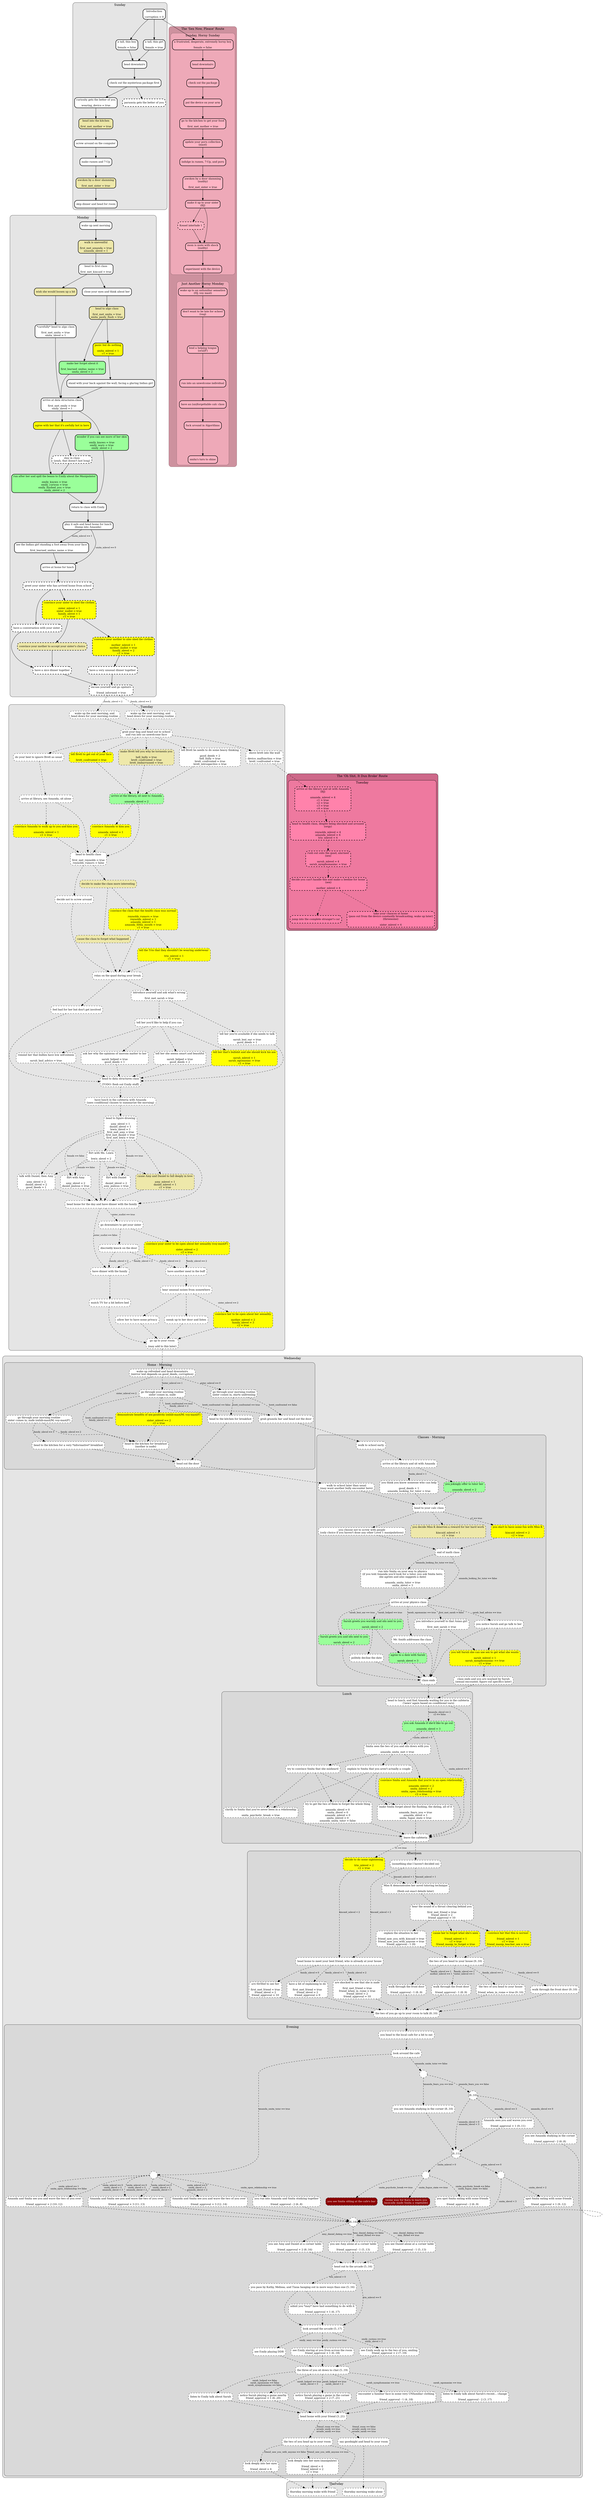 // GENERAL RULES ABOUT THE GRAPH:
//  -- Make sure there are no cycles that can increment/decrement vars forever
//  -- Make sure there are no deadends
//      -- This also means ensuring vars don't preclude advancing
//
// NODE COLORS AND STYLES:
//  If any node meets more than one color criteria, the one highest in this
//  list takes precedence.
//  -- THICK SOLID outlines have been published
//  -- THICK DASHED outlines have been drafted but not published
//  -- THIN DASHED outlines have not been drafted yet
//  -- PINK (lightpink) are the evil route
//  -- GREEN (palegreen1) are positive social nodes
//  -- RED (red) are Level 3 manipulations
//  -- ORANGE (orange) are Level 2 manipulations
//  -- YELLOW (yellow1) are Level 1 manipulations
//  -- LIGHT YELLOW (palegoldenrod) are manipulations that do not change levels
//  -- WHITE are mostly neutral nodes

// Helpful conditional phrases
// ===========================================================================
// Choose honorific based on gender:
//    {if female == true}Miss{else}Mr.{endif} {last_name}
//

digraph manipulator {
  ranksep=0.70;
  nodesep=0.35;

  node [
    shape=rectangle;
    style="filled,rounded";
    fillcolor=white;
    fontsize=12;
    margin="0.11,0.055";
    penwidth=2;
  ]

  edge [
    fontsize=10;
  ]

  subgraph "cluster_sunday" {
    label = "Sunday";
    style = "filled,rounded";
    color = gray20;
    fillcolor = gray90;

    subgraph "Written Chapters" {
      "intro" [label="Introduction\n\ncorruption = 0", URL="https://chyoa.com/chapter/Introduction.681531"];

      "boy" [label="a tall, thin boy\n\nfemale = false", URL="https://chyoa.com/chapter/You%27re-a-tall%2C-thin-boy.681552"];
      "intro" -> "boy";

      "girl" [label="a tall, thin girl\n\nfemale = true", URL="https://chyoa.com/chapter/You%E2%80%99re-a-tall%2C-thin-girl.681684"];
      "intro" -> "girl";

      "downstairs" [label="head downstairs", URL="https://chyoa.com/chapter/You-head-downstairs.681564"];
      "boy" -> "downstairs";
      "girl" -> "downstairs";

      "package" [label="check out the mysterious package first", URL="https://chyoa.com/chapter/You-check-out-the-mysterious-package-first.681600"];
      "downstairs" -> "package";

      "curiosity" [label="curiosity gets the better of you\n\nwearing_device = true", URL="https://chyoa.com/chapter/Your-curiosity-gets-the-better-of-you.681607"];
      "package" -> "curiosity";

      "kitchen" [label="head into the kitchen\n\nfirst_met_mother = true", fillcolor="palegoldenrod", URL="https://chyoa.com/chapter/You-head-into-the-kitchen.681609"];
      "curiosity" -> "kitchen";

      "computer" [label="screw around on the computer", URL="https://chyoa.com/chapter/You-screw-around-on-the-computer%2C-as-usual.681619"];
      "kitchen" -> "computer";

      "ramen" [label="make ramen and 7-Up", URL="https://chyoa.com/chapter/You-make-yourself-some-ramen-noodles-and-7-Up.681623"];
      "computer" -> "ramen";

      "sister" [label="awoken by a door slamming\n\nfirst_met_sister = true", fillcolor="palegoldenrod", URL="https://chyoa.com/chapter/You%27re-suddenly-awoken-by-a-door-slamming.681625"];
      "ramen" -> "sister";

      "upstairs" [label="skip dinner and head for room", URL="https://chyoa.com/chapter/You-skip-dinner-and-head-straight-for-your-room.681634"];
      "sister" -> "upstairs";
    }

    subgraph "Unwritten Chapters" {
      node [
        style="dashed,filled,rounded";
        fillcolor=white;
        penwidth=2.0;
      ]

      "paranoia" [label="paranoia gets the better of you"];
      "package" -> "paranoia";
    }
  }

  subgraph "cluster_monday" {
    label = "Monday";
    style = "filled,rounded";
    color = gray20;
    fillcolor = gray90;

    subgraph "Written Chapters" {
      "monday wake" [label="wake up next morning", URL="https://chyoa.com/chapter/You-wake-up-the-next-morning%2C-and-get-ready-for-school--%28Male%29.681644"];
      "upstairs" -> "monday wake";

      "monday amanda" [label="walk is uneventful\n\nfirst_met_amanda = true\namanda_slevel = 1", fillcolor="palegoldenrod", URL="https://chyoa.com/chapter/Your-walk-to-the-school-is-uneventful.681667"];
      "monday wake" -> "monday amanda";

      // Math class takes place in a small lecture hall, roughly shaped like a
      // pie wedge, with terraced seating that isn't extremely inclined.
      "monday kincaid" [label="head to first class\n\nfirst_met_kincaid = true", URL="https://chyoa.com/chapter/You-head-to-your-first-class.682100"];
      "monday amanda" -> "monday kincaid";

      "monday kincaid loosen up" [label="wish she would loosen up a bit", fillcolor="palegoldenrod", URL="https://chyoa.com/chapter/You-just-wish-she-could-loosen-up%2C-a-tiny-bit.682108"];
      "monday kincaid" -> "monday kincaid loosen up";

      "monday kincaid daydream" [label="close your eyes and think about her", URL="https://chyoa.com/chapter/You-close-your-eyes-and-think-about-her.682134"];
      "monday kincaid" -> "monday kincaid daydream";

      "monday smita vanilla" [label="*carefully* head to algo class\n\nfirst_met_smita = true\nsmita_slevel = 1", URL="https://chyoa.com/chapter/You-%2Acarefully%2A-head-to-your-algorithms-class.682140"];
      "monday kincaid loosen up" -> "monday smita vanilla";

      "monday smita flash" [label="head to algo class\n\nfirst_met_smita = true\nsmita_panty_flash = true", fillcolor="palegoldenrod", URL="https://chyoa.com/chapter/You-head-to-your-algorithms-class.682150"];
      "monday kincaid daydream" -> "monday smita flash";

      "monday smita flash forget" [label="make her forget about it\n\nfirst_learned_smitas_name = true\nsmita_slevel = 2", fillcolor="palegreen1", URL="https://chyoa.com/chapter/You-make-her-forget-about-the-whole-thing.682334"];
      "monday smita flash" -> "monday smita flash forget";

      "monday smita flash panic" [label="panic but do nothing\n\nsmita_mlevel = 1\nc1 = true", fillcolor="yellow1", URL="https://chyoa.com/chapter/You-panic%2C-knowing-this-is-going-to-have-consequences.682335"];
      "monday smita flash" -> "monday smita flash panic";

      "monday smita waylaid" [label="stand with your back against the wall, facing a glaring Indian girl", URL="https://chyoa.com/chapter/You-stand-with-your-back-against-the-wall%2C-facing-a-glaring-Indian-girl.684624"];
      "monday smita flash panic" -> "monday smita waylaid";

      "monday data structures" [label="arrive at data structures class\n\nfirst_met_emily = true\nemily_slevel = 1", URL="https://chyoa.com/chapter/You-arrive-at-your-Data-Structures-class.682154"];
      "monday smita vanilla" -> "monday data structures";
      "monday smita flash forget" -> "monday data structures";
      "monday smita waylaid" -> "monday data structures";

      "monday emily subtle manip" [label="agree with her that it's awfully hot in here", fillcolor="yellow1", URL="https://chyoa.com/chapter/You-agree-that-it-is-incredibly-hot-in-here.683284"];
      "monday data structures" -> "monday emily subtle manip";

      "monday emily blatant manip" [label="wonder if you can see more of her skin\n\nemily_knows = true\nemily_wary = true\nemily_slevel = 2", fillcolor="palegreen1", URL="https://chyoa.com/chapter/You-wonder-if-you-can-find-a-way-to-see-more-of-her-skin.686125"];
      "monday data structures" -> "monday emily blatant manip";

      "monday emily run after her" [label="run after her and spill the beans to Emily about the Manipulator\n\nemily_knows = true\nemily_curious = true\nemily_flashed_you = true\nemily_slevel = 2", fillcolor="palegreen1", URL="https://chyoa.com/chapter/If-you-go%2C-there-will-be-trouble.686091"];
      "monday emily subtle manip" -> "monday emily run after her";

      "monday emily return to class" [label="return to class with Emily", URL="https://chyoa.com/chapter/You-and-Emily-return-to-class.688916"];
      "monday emily run after her" -> "monday emily return to class";
      "monday emily blatant manip" -> "monday emily return to class";

      "monday bump into amanda" [label="play it safe and head home for lunch\n(bump into Amanda)", URL="https://chyoa.com/chapter/Overwhelmed%2C-you-decide-to-head-home.689866"];
      "monday emily return to class" -> "monday bump into amanda";

      "monday bump into smita" [label="see the Indian girl standing a foot away from your face\n\nfirst_learned_smitas_name = true", URL="https://chyoa.com/chapter/see-the-Indian-girl-standing-a-foot-away-from-your-face.689887"];
      "monday bump into amanda" -> "monday bump into smita" [label="smita_mlevel == 1"];

      "monday home for lunch" [label="arrive at home for lunch", URL="https://chyoa.com/chapter/Thankfully%2C-you-arrive-at-your-house.690910"];
      "monday bump into amanda" -> "monday home for lunch" [label="smita_mlevel == 0"];
      "monday bump into smita" -> "monday home for lunch";
    }

    subgraph "Unwritten Chapters" {
      node [
        style="dashed,filled,rounded";
        fillcolor=white;
        penwidth=2.0;
      ]

      "monday emily stay in class" [label="stay in class\n(yeah, that doesn't last long)"];
      "monday emily subtle manip" -> "monday emily stay in class";
      "monday emily stay in class" -> "monday emily run after her";

      // Oops, wrote myself into a bit of a conundrum here. Sister gets home,
      // what do you do? Looks like I might be pushing some stuff up a bit...
      "monday greet sister" [label="greet your sister who has arrived home from school"];
      "monday home for lunch" -> "monday greet sister";

      // You can decide not to manipulate your sister, and just talk with her
      // until your mother gets home...
      "monday sister talk" [label="have a conversation with your sister"];
      "monday greet sister" -> "monday sister talk";

      // ... or you have the option here of making your sister into a casual
      // home nudist. If you do, when your mother gets home, she's... a bit
      // surprised.
      "monday sister nudist" [label="convince your sister to shed the clothes\n\nsister_mlevel = 1\nsister_nudist = true\nfamily_nlevel = 1\nc1 = true", fillcolor=yellow];
      "monday greet sister" -> "monday sister nudist";

      // You have the option of pushing your mom into accepting it...
      "monday mother accept" [label="convince your mother to accept your sister's choice", fillcolor=palegoldenrod];
      "monday sister nudist" -> "monday mother accept";

      // ...or having her join in.
      "monday mother nudist" [label="convince your mother to also shed the clothes\n\nmother_mlevel = 1\nmother_nudist = true\nfamily_nlevel = 2\nc1 = true", fillcolor=yellow];
      "monday sister nudist" -> "monday mother nudist";

      // Then you either have a (relatively) normal dinner... (if your sister is
      // a nudist, your mom insists on clothing at the dinner table)
      "monday normal dinner" [label="have a nice dinner together"];
      "monday sister talk" -> "monday normal dinner";
      "monday mother accept" -> "monday normal dinner";

      // Or an... unusual one..
      "monday nude dinner" [label="have a very unusual dinner together"];
      "monday mother nudist" -> "monday nude dinner";

      "monday after dinner" [label="excuse yourself and go upstairs\n\nfriend_informed = true"];
      "monday normal dinner" -> "monday after dinner";
      "monday nude dinner" -> "monday after dinner";
    }

    subgraph "Rough Plans" {
      node [
        style="dashed,filled,rounded";
        fillcolor=white;
        penwidth=1.0;
      ]

      edge [
        style="dashed";
      ]

    }
  }
  subgraph "cluster_tuesday" {
    label = "Tuesday";
    style = "filled,rounded";
    color = gray20;
    fillcolor = gray90;

    subgraph "Rough Plans" {
      node [
        style="dashed,filled,rounded";
        fillcolor=white;
        penwidth=1.0;
      ]

      edge [
        style="dashed";
      ]

      "tuesday wakeup" [label="wake up the next morning, and\nhead down for your morning routine"];
      "monday after dinner" -> "tuesday wakeup" [label="family_nlevel < 2"];

      "tuesday wakeup nude" [label="wake up the next morning, and\nhead down for your morning routine"];
      "monday after dinner" -> "tuesday wakeup nude" [label="family_nlevel == 2"];

      // I've decided that at this point, your sister will walk into the
      // bathroom either based on your conversation, or on the fact that she has
      // no modesty due to being a nudist now. So that makes things easier.

      "tuesday walk to school" [label="grab your bag and head out to school\nand run into an unwelcome face"];
      "tuesday wakeup" -> "tuesday walk to school";
      "tuesday wakeup nude" -> "tuesday walk to school";

      "ignore brett" [label="do your best to ignore Brett as usual"];
      "tuesday walk to school" -> "ignore brett";

      "tell brett to leave" [label="tell Brett to get out of your face\n\nbrett_confronted = true", fillcolor="yellow1"];
      "tuesday walk to school" -> "tell brett to leave";

      "shove brett into the wall" [label="shove brett into the wall\n\ndevice_malfunction = true\nbrett_confronted = true"];
      "tuesday walk to school" -> "shove brett into the wall";

      "brett spills the beans" [label="make Brett tell you why he torments you\n\nhell_bully = true\nbrett_confronted = true\nbrett_embarrassed = true", fillcolor="palegoldenrod"];
      "tuesday walk to school" -> "brett spills the beans";

      "brett gets introspective" [label="tell Brett he needs to do some heavy thinking\n\ngood_deeds + 2\nhell_bully = true\nbrett_confronted = true\nbrett_introspective = true"];
      "tuesday walk to school" -> "brett gets introspective";

      "tuesday library sit alone" [label="arrive at library, see Amanda, sit alone"];
      "ignore brett" -> "tuesday library sit alone";

      "tuesday library sit with amanda" [label="arrive at the library, sit next to Amanda\n\namanda_slevel = 2", fillcolor="palegreen1"];
      "tell brett to leave" -> "tuesday library sit with amanda";
      "brett spills the beans" -> "tuesday library sit with amanda";
      "brett gets introspective" -> "tuesday library sit with amanda";

      "make amanda kiss you" [label="convince Amanda to kiss you\n\namanda_mlevel = 1\nc1 = true", fillcolor="yellow1"];
      "tuesday library sit with amanda" -> "make amanda kiss you";

      "make amanda walk over and kiss you" [label="convince Amanda to walk up to you and kiss you\n\namanda_mlevel = 1\nc1 = true", fillcolor="yellow1"]
      "tuesday library sit alone" -> "make amanda walk over and kiss you";

      "tuesday health class" [label="head to health class\n\nfirst_met_reynolds = true\nreynolds_rumors = false"];
      "tuesday library sit with amanda" -> "tuesday health class";
      "tuesday library sit alone" -> "tuesday health class";
      "make amanda kiss you" -> "tuesday health class";
      "make amanda walk over and kiss you" -> "tuesday health class";

      "tuesday normal health class" [label="decide not to screw around"];
      "tuesday health class" -> "tuesday normal health class";

      "tuesday explicit health class" [label="decide to make the class more interesting", fillcolor="palegoldenrod"];
      "tuesday health class" -> "tuesday explicit health class";

      "convince health class normal" [label="convince the class that the health class was normal\n\nreynolds_rumors = true\nreynolds_mlevel = 1\namanda_mlevel = 1\namanda_filthy_mouth = true\nc1 = true", fillcolor="yellow1"];
      "tuesday explicit health class" -> "convince health class normal";

      "cause health class forget" [label="cause the class to forget what happened", fillcolor="palegoldenrod"]
      "tuesday explicit health class" -> "cause health class forget";

      "tell the trio to ditch their underwear" [label="tell the Trio that they shouldn't be wearing underwear\n\ntrio_mlevel = 1\nc1 = true", fillcolor="yellow1"]
      "convince health class normal" -> "tell the trio to ditch their underwear";

      "tuesday free period" [label="relax on the quad during your break"];
      "tuesday normal health class" -> "tuesday free period";
      "convince health class normal" -> "tuesday free period";
      "tell the trio to ditch their underwear" -> "tuesday free period";
      "cause health class forget" -> "tuesday free period";

      "avoid sarah" [label="feel bad for her but don't get involved"];
      "tuesday free period" -> "avoid sarah";

      "introduce self to sarah" [label="introduce yourself and ask what's wrong\n\nfirst_met_sarah = true"];
      "tuesday free period" -> "introduce self to sarah";

      "sarah open ear" [label="tell her you're available if she needs to talk\n\nsarah_lent_ear = true\ngood_deeds + 1"];
      "introduce self to sarah" -> "sarah open ear";

      "sarah try to help" [label="tell her you'd like to help if you can"];
      "introduce self to sarah" -> "sarah try to help";

      "sarah dumb advice" [label="remind her that bullies have low self-esteem\n\nsarah_bad_advice = true"];
      "sarah try to help" -> "sarah dumb advice";

      "sarah cognitive therapy" [label="ask her why the opinions of morons matter to her\n\nsarah_helped = true\ngood_deeds + 1"];
      "sarah try to help" -> "sarah cognitive therapy";

      "sarah confidence boost" [label="tell her she seems smart and beautiful\n\nsarah_helped = true\ngood_deeds + 2"];
      "sarah try to help" -> "sarah confidence boost";

      "sarah ego overload" [label="tell her that's bullshit and she should kick his ass\n\nsarah_mlevel = 1\nsarah_egomaniac = true\nc1 = true", fillcolor="yellow1"];
      "sarah try to help" -> "sarah ego overload";

      "tuesday data structures" [label="head to data structures class\n\n(TODO: flesh out Emily stuff)"];
      "avoid sarah" -> "tuesday data structures";
      "sarah open ear" -> "tuesday data structures";
      "sarah dumb advice" -> "tuesday data structures";
      "sarah cognitive therapy" -> "tuesday data structures";
      "sarah confidence boost" -> "tuesday data structures";
      "sarah ego overload" -> "tuesday data structures";

      "tuesday lunch" [label="have lunch in the cafeteria with Amanda\n(uses conditional clauses to summarize the morning)"];
      "tuesday data structures" -> "tuesday lunch";

      "tuesday art" [label="head to figure drawing\n\namy_slevel = 1\ndaniel_slevel = 1\nlewis_slevel = 1\nfirst_met_amy = true\nfirst_met_daniel = true\nfirst_met_lewis = true"];
      "tuesday lunch" -> "tuesday art";

      "tuesday art lewis" [label="flirt with Ms. Lewis\n\nlewis_slevel = 2"]
      "tuesday art" -> "tuesday art lewis";

      "tuesday art discuss" [label="talk with Daniel, then Amy\n\namy_slevel = 2\ndaniel_slevel = 2\ngood_deeds + 1"];
      "tuesday art" -> "tuesday art discuss";
      "tuesday art lewis" -> "tuesday art discuss";

      "tuesday art amy" [label="flirt with Amy\n\namy_slevel = 2\ndaniel_jealous = true"];
      "tuesday art" -> "tuesday art amy" [label="female == false"];
      "tuesday art lewis" -> "tuesday art amy" [label="female == false"];

      "tuesday art daniel" [label="flirt with Daniel\n\ndaniel_slevel = 2\namy_jealous = true"];
      "tuesday art" -> "tuesday art daniel" [label="female == true"];
      "tuesday art lewis" -> "tuesday art daniel" [label="female == true"];

      "tuesday art makeout" [label="cause Amy and Daniel to fall deeply in love\n\namy_mlevel = 1\ndaniel_mlevel = 1\nc1 = true", fillcolor="palegoldenrod"];
      "tuesday art" -> "tuesday art makeout";
      "tuesday art lewis" -> "tuesday art makeout";

      "tuesday evening" [label="head home for the day and have dinner with the family"];
      "tuesday art" -> "tuesday evening";
      "tuesday art lewis" -> "tuesday evening";
      "tuesday art discuss" -> "tuesday evening";
      "tuesday art amy" -> "tuesday evening";
      "tuesday art daniel" -> "tuesday evening";
      "tuesday art makeout" -> "tuesday evening";

      // At home:
      // If sister_nudist == false, you just have dinner
      "tuesday evening dinner" [label="have dinner with the family"];
      "tuesday evening" -> "tuesday evening dinner" [label="sister_nudist == false"];

      // If sister_nudist == true:
      //   Your mother asks you to go downstairs to get her. You hear moans
      //   coming from inside her room. You can choose to either discreetly
      //   knock on the door, *or* manipulate her into being okay with sexual
      //   displays in front of people at home. The latter puts you at C2.
      "tuesday evening sister moans" [label="go downstairs to get your sister"];
      "tuesday evening" -> "tuesday evening sister moans" [label="sister_nudist == true"];

      "tuesday evening sister knock" [label="discreetly knock on the door"];
      "tuesday evening sister moans" -> "tuesday evening sister knock";

      "tuesday evening sister manip 2" [label="convince your sister to be open about her sexuality (voy-mast/F)\n\nsister_mlevel = 2\nc2 = true", fillcolor=yellow];
      "tuesday evening sister moans" -> "tuesday evening sister manip 2";

      // THEN, you have either the usual dinner, or nude dinner depending on
      // previous events.

      "tuesday evening sister knock" -> "tuesday evening dinner" [label="family_nlevel < 2"];
      "tuesday evening sister manip 2" -> "tuesday evening dinner" [label="family_nlevel < 2"];

      "tuesday evening dinner nude" [label="have another meal in the buff"];
      "tuesday evening sister knock" -> "tuesday evening dinner nude" [label="family_nlevel == 2"];
      "tuesday evening sister manip 2" -> "tuesday evening dinner nude" [label="family_nlevel == 2"];

      // After dinner, you watch TV for a bit, while your sister goes back to
      // her room. If mother_nudist == false, nothing happens, and eventually
      // you return to your room for bed.
      "tuesday evening tv" [label="watch TV for a bit before bed"];
      "tuesday evening dinner" -> "tuesday evening tv";

      // If mother_nudist == true, you watch TV for a bit; and then when you
      // turn the TV off, you hear faint moans coming from her room.
      "tuesday evening mother moans" [label="hear unusual noises from somewhere"];
      "tuesday evening dinner nude" -> "tuesday evening mother moans"

      // You can choose to ignore it...
      "tuesday evening mother ignore" [label="allow her to have some privacy"];
      "tuesday evening mother moans" -> "tuesday evening mother ignore";

      // ...choose to listen to her in secret...
      "tuesday evening mother listen" [label="sneak up to her door and listen"];
      "tuesday evening mother moans" -> "tuesday evening mother listen";

      // ...or, if sister_mlevel = 2, choose to manipulate her (since you
      // already did it with your sister, after all).
      "tuesday evening mother manip 2" [label="convince her to be open about her sexuality\n\nmother_mlevel = 2\nfamily_nlevel = 3\nc2 = true", fillcolor=yellow];
      "tuesday evening mother moans" -> "tuesday evening mother manip 2" [label="sister_mlevel == 2"];

      "tuesday head to bed" [label="go up to your room\n\n(may add to this later)"];
      "tuesday evening tv" -> "tuesday head to bed";
      "tuesday evening mother ignore" -> "tuesday head to bed";
      "tuesday evening mother listen" -> "tuesday head to bed";
      "tuesday evening mother manip 2" -> "tuesday head to bed";
    }
  }
  subgraph "cluster_wednesday" {
    label = "Wednesday";
    style = "filled,rounded";
    color = gray20;
    fillcolor = gray90;

    subgraph "Rough Plans" {
      node [
        style="dashed,filled,rounded";
        fillcolor=white;
        penwidth=1.0;
      ]

      edge [
        style="dashed";
      ]

      subgraph "cluster_home_morning" {
        label = "Home - Morning";
        fillcolor = gray85;

        "wednesday wake up" [label="wake up refreshed and head downstairs\n(mirror text depends on good_deeds, corruption)"];
        "tuesday head to bed" -> "wednesday wake up";

        // So... at this point sister could be M0, M1, or M2.
        // At M0, she comes in and starts undressing (while you turn your back)
        "wednesday morning m0" [label="go through your morning routine\nsister comes in, starts undressing"];
        "wednesday wake up" -> "wednesday morning m0" [label="sister_mlevel == 0"];

        // At M1, she comes in already nude.
        "wednesday morning m1" [label="go through your morning routine\nsister comes in, nude"];
        "wednesday wake up" -> "wednesday morning m1" [label="sister_mlevel == 1"];

        // You really, really want to jack off, so you have the option of
        // "convincing" her to become M2. Otherwise you can choose to abstain
        // for the time being.
        "wednesday morning manip to m2" [label="demonstrate benefits of sex-positivity (exhib-mast/M; voy-mast/F)\n\nsister_mlevel == 2\nc2 = true", fillcolor=yellow];
        "wednesday morning m1" -> "wednesday morning manip to m2";

        // At M2, *she* is the one who needs to get off, and she does in the
        //        shower. You can't help but do the same.
        "wednesday morning m2" [label="go through your morning routine\nsister comes in, nude (exhib-mast/M; voy-mast/F)"];
        "wednesday wake up" -> "wednesday morning m2" [label="sister_mlevel == 2"];

        // If you didn't confront Brett, you take off early as usual in an
        // attempt to avoid him. (Unless you, ahem, *dallied* in the bathroom,
        // in which case you're gonna be late anyway.)
        "wednesday head out the door quick" [label="grab granola bar and head out the door"];
        "wednesday morning m0" -> "wednesday head out the door quick" [label="brett_confronted == false"];
        "wednesday morning m1" -> "wednesday head out the door quick" [label="brett_confronted == false"];

        // Otherwise you head into the kitchen...
        // If family_nlevel is 0 or 1, it's a normal breakfast.
        "wednesday breakfast" [label="head to the kitchen for breakfast"];
        "wednesday morning m0" -> "wednesday breakfast" [label="brett_confronted == true"];
        "wednesday morning m1" -> "wednesday breakfast" [label="brett_confronted == true\nfamily_nlevel < 2"];

        // If family_nlevel is 2, it's a breakfast with a nude mother. (You two
        // are dressed, since you're heading to school...)
        "wednesday breakfast nude" [label="head to the kitchen for breakfast\n(mother is nude)"];
        "wednesday morning m1" -> "wednesday breakfast nude" [label="brett_confronted == true\nfamily_nlevel == 2"];
        "wednesday morning manip to m2" -> "wednesday breakfast nude";
        "wednesday morning m2" -> "wednesday breakfast nude" [label="family_nlevel == 2"];

        // If family_nlevel is 3, it's a nude breakfast with extremely explicit
        // sexual conversation.
        "wednesday breakfast explicit" [label="head to the kitchen for a very *informative* breakfast"];
        "wednesday morning m2" -> "wednesday breakfast explicit" [label="family_nlevel == 3"];

        "wednesday head out the door" [label="head out the door"];
        "wednesday breakfast" -> "wednesday head out the door";
        "wednesday breakfast nude" -> "wednesday head out the door";
        "wednesday breakfast explicit" -> "wednesday head out the door";
      }

      subgraph "cluster_classes_morning" {
        label = "Classes - Morning";
        fillcolor = gray85;

        "wednesday walk to school early" [label="walk to school early"];
        "wednesday head out the door quick" -> "wednesday walk to school early";

        "wednesday walk to school later" [label="walk to school later than usual\n(may want another bully encounter here)"];
        "wednesday head out the door" -> "wednesday walk to school later";

        "wednesday library" [label="arrive at the library and sit with Amanda"];
        "wednesday walk to school early" -> "wednesday library";

        "wednesday amanda other tutor" [label="you think you know someone who can help\n\ngood_deeds + 1\namanda_looking_for_tutor = true"];
        "wednesday library" -> "wednesday amanda other tutor" [label="smita_slevel > 1"];

        "wednesday amanda protag tutor" [label="you jokingly offer to tutor her\n\namanda_slevel = 2", fillcolor="palegreen1"];
        "wednesday library" -> "wednesday amanda protag tutor";

        "wednesday math" [label="head to your calc class"];
        "wednesday walk to school later" -> "wednesday math";
        "wednesday amanda other tutor" -> "wednesday math";
        "wednesday amanda protag tutor" -> "wednesday math";

        "wednesday math nothing" [label="you choose not to screw with people\n(only choice if you haven't done any other Level 1 manipulations)"];
        "wednesday math" -> "wednesday math nothing";

        "wednesday math pleasure" [label="you decide Miss K deserves a reward for her hard work\n\nkincaid_mlevel = 1\nc1 = true", fillcolor="palegoldenrod"];
        "wednesday math" -> "wednesday math pleasure";

        "wednesday math tutoring" [label="you start to have some fun with Miss K\n\nkincaid_mlevel = 2\nc2 = true", fillcolor="yellow1"];
        "wednesday math" -> "wednesday math tutoring" [label="c1 == true"];

        "wednesday math end" [label="end of math class"];
        "wednesday math nothing" -> "wednesday math end";
        "wednesday math pleasure" -> "wednesday math end";
        "wednesday math tutoring" -> "wednesday math end";

        "wednesday physics smita" [label="run into Smita on your way to physics\n(if you told Amanda you'd look for a tutor, you ask Smita here;\nshe agrees and also suggests a date)\n\namanda_smita_tutor = true\nsmita_slevel = 3"];
        "wednesday math end" -> "wednesday physics smita" [label="amanda_looking_for_tutor == true"]


        "wednesday physics" [label="arrive at your physics class"];
        "wednesday math end" -> "wednesday physics" [label="amanda_looking_for_tutor == false"];
        "wednesday physics smita" -> "wednesday physics";

        // Physics: Sarah's in it
        // If NOT introduced:
        //    Introduce yourself, but she's not particularly interested in talking to you
        "wednesday physics sarah intro" [label="you introduce yourself to that Asian girl\n\nfirst_met_sarah = true"];
        "wednesday physics" -> "wednesday physics sarah intro" [label="first_met_sarah = false"];

        // If introduced:
        //    If you gave bad advice:
        //       She's not particularly interested in talking to you (or, maybe let you repair relationship?)
        "wednesday physics sarah bad advice" [label="you notice Sarah and go talk to her"];
        "wednesday physics" -> "wednesday physics sarah bad advice" [label="sarah_bad_advice == true"];

        //    If you said you'd lend an ear:
        //       She's friendly and wants to chat
        "wednesday physics sarah lent ear" [label="Sarah greets you and sits next to you\n\nsarah_slevel = 2", fillcolor="palegreen1"];
        "wednesday physics" -> "wednesday physics sarah lent ear" [label="sarah_lent_ear == true"];

        //    If helped:
        //       She's quite friendly, and may want to date
        "wednesday physics sarah helped" [label="Sarah greets you warmly and sits next to you\n\nsarah_slevel = 2", fillcolor="palegreen1"];
        "wednesday physics" -> "wednesday physics sarah helped" [label="sarah_helped == true"];

        //    If she went batshit:
        //       She's not there, having been sent to a hospital for psychiatric observation
        "wednesday physics sarah absent" [label="Mr. Smith addresses the class"];
        "wednesday physics" -> "wednesday physics sarah absent" [label="sarah_egomaniac == true"];

        // Not interested in talking? You can manipulate her if you want...
        "wednesday physics sarah sexy" [label="you tell Sarah she can use sex to get what she wants\n\nsarah_mlevel = 1\nsarah_nymphomaniac == true\nc1 = true", fillcolor="yellow1"];
        "wednesday physics sarah intro" -> "wednesday physics sarah sexy";
        "wednesday physics sarah bad advice" -> "wednesday physics sarah sexy";

        // Date: you can accept or decline
        "wednesday physics sarah date" [label="agree to a date with Sarah\n\nsarah_slevel = 3", fillcolor="palegreen1"];
        "wednesday physics sarah helped" -> "wednesday physics sarah date";

        // For declining, may want conditional text if smita thinks you're dating
        "wednesday physics sarah decline" [label="politely decline the date"];
        "wednesday physics sarah helped" -> "wednesday physics sarah decline";

        // End of class...
        "wednesday physics end" [label="class ends"];
        "wednesday physics sarah intro" -> "wednesday physics end";
        "wednesday physics sarah bad advice" -> "wednesday physics end";
        "wednesday physics sarah lent ear" -> "wednesday physics end";
        "wednesday physics sarah absent" -> "wednesday physics end";
        "wednesday physics sarah date" -> "wednesday physics end";
        "wednesday physics sarah decline" -> "wednesday physics end";

        "wednesday physics happy ending" [label="class ends and you are waylaid by Sarah\n(sexual encounter, figure out specifics later)"];
        "wednesday physics sarah sexy" -> "wednesday physics happy ending";
      }

      subgraph "cluster_weds_lunch" {
        label = "Lunch";
        fillcolor = gray85;

        "wednesday lunch amanda" [label="head to lunch, and find Amanda waiting for you in the cafeteria\n('news' again based on conditional vars)"];
        "wednesday physics end" -> "wednesday lunch amanda";
        "wednesday physics happy ending" -> "wednesday lunch amanda";

        "wednesday lunch amanda date" [label="you ask Amanda if she'd like to go out\n\namanda_slevel = 3", fillcolor="palegreen1"];
        "wednesday lunch amanda" -> "wednesday lunch amanda date" [label="amanda_slevel == 2\nc2 == false"];

        "wednesday lunch smita jealous" [label="Smita sees the two of you and sits down with you\n\namanda_smita_met = true"];
        "wednesday lunch amanda date" -> "wednesday lunch smita jealous" [label="smita_mlevel > 0"];

        // Oops, Smita's jealous of the competition! She overheard the ending
        // of your date plan, and is NOT happy. What do you do?
        // - Try to convince her that she misheard. This isn't gonna work,
        //   because Amanda's gonna get angry too that you lied to her.
        "wednesday lunch smita play dumb" [label="try to convince Smita that she misheard"];
        "wednesday lunch smita jealous" -> "wednesday lunch smita play dumb";
        //
        // - Explain to Smita that you aren't actually a couple. She and Amanda
        //   misinterpret this to mean you're breaking up with her. Amanda is
        //   upset that you didn't do it *before* deciding to date her, and
        //   Smita is basically beside herself.
        "wednesday lunch explain to smita" [label="explain to Smita that you aren't actually a couple"];
        "wednesday lunch smita jealous" -> "wednesday lunch explain to smita";
        //
        // - Manipulate both of them into being okay with the whole deal, which
        //   convinces Smita that you're in an open relationship, and Amanda to
        //   be fine with that. At this point, Smita is already at M2 so you
        //   weren't gonna be romancing her anyway; this puts Amanda at M2 as
        //   well.
        "wednesday lunch smita harem" [label="convince Smita and Amanda that you're in an open relationship\n\namanda_mlevel = 2\nsmita_mlevel = 2\nsmita_open_relationship = true\nc2 = true", fillcolor="yellow1"];
        "wednesday lunch smita jealous" -> "wednesday lunch smita harem";

        // - If the two are mad, your options are:
        //     -  You attempt to manipulate both to forget it all, which
        //        resets both their social and manip stats to 0, literally
        //        making them forget it ALL -- as in, you, completely.
        "wednesday lunch smita forget" [label="try to get the two of them to forget the whole thing\n\namanda_slevel = 0\nsmita_slevel = 0\namanda_mlevel = 0\nsmita_mlevel = 0\namanda_smita_tutor = false"];
        "wednesday lunch smita play dumb" -> "wednesday lunch smita forget";
        "wednesday lunch explain to smita"-> "wednesday lunch smita forget";

        //     -  Clarify to Smita that what you mean is you've *never* been in
        //        a relationship, asking her to search her memory for any time
        //        you've ever been on a date together. This gets her to stop and
        //        think, and eventually leave... but this is a bad idea, and the
        //        result is she basically has a psychotic break. Amanda feels
        //        sorry for her, but doesn't suspect you of anything.
        "wednesday lunch smita challenge" [label="clarify to Smita that you've never been in a relationship\n\nsmita_psychotic_break = true"];
        "wednesday lunch smita play dumb" -> "wednesday lunch smita challenge";
        "wednesday lunch explain to smita"-> "wednesday lunch smita challenge";

        //    - Or, hey, you could manipulate her into forgetting the
        //      relationship thing AND the flashing thing, which basically makes
        //      her into a pliable blank slate. This is also a bad idea. Oh, and
        //      Amanda is really freaked out at what the fuck just happened.
        "wednesday lunch smita erase" [label="make Smita forget about the flashing, the dating, all of it\n\namanda_fears_you = true\namanda_slevel = 1\nsmita_fugue_state = true"];
        "wednesday lunch smita play dumb" -> "wednesday lunch smita erase";
        "wednesday lunch explain to smita"-> "wednesday lunch smita erase";

        "wednesday afternoon" [label="leave the cafeteria"];
        "wednesday lunch amanda" -> "wednesday afternoon";
        "wednesday lunch amanda date" -> "wednesday afternoon" [label="smita_mlevel == 0"];
        "wednesday lunch smita harem" -> "wednesday afternoon";
        "wednesday lunch smita forget" -> "wednesday afternoon";
        "wednesday lunch smita challenge"-> "wednesday afternoon";
        "wednesday lunch smita erase" -> "wednesday afternoon";
      }

      subgraph "cluster_weds_afternoon" {
        label = "Afternoon";
        fillcolor = gray85;

        // Should have something for the afternoon, because you want Kara, your
        // mom, and your sister to all be there when you get home. What to do?
        // Thinking options are either some sort of locker room hijinks, or
        // some wholesome good alternate thing.

        "wednesday locker room fun" [label="decide to do some sightseeing\n\ntrio_mlevel = 2\nc2 = true", fillcolor="yellow1"];
        "wednesday afternoon" -> "wednesday locker room fun" [label="c1 == true"];

        "wednesday some other thing" [label="(something else I haven't decided on)"];
        "wednesday afternoon" -> "wednesday some other thing";

        // TODO: If your friend meets you at home, and either mother_mlevel or
        // sister_mlevel is 1, it's gonna be... awkward. (But she's really open
        // minded; maybe if both == 1, they actually get *her* to go nude too?)
        //
        // Thoughts:
        // Mother and sister both at 0: no problems
        // Either mother or sister at 1: Kara is understandably shocked but
        //                               handles it with grace and aplomb
        // Mother and sister both at 1: "When in Rome..."
        "wednesday afternoon head home" [label="head home to meet your best friend, who is already at your house"];

        "wednesday afternoon meet friend" [label="are thrilled to see her\n\nfirst_met_friend = true\nfriend_slevel = 2\nfriend_approval = 10"];
        "wednesday afternoon meet puzzled friend" [label="have a bit of explaining to do\n\nfirst_met_friend = true\nfriend_slevel = 2\nfriend_approval = 9"];
        "wednesday afternoon meet nude friend" [label="are shocked to see that she is nude\n\nfirst_met_friend = true\nfriend_when_in_rome = true\nfriend_slevel = 2\nfriend_approval = 10"];

        "wednesday locker room fun" -> "wednesday afternoon head home" [label="kincaid_mlevel < 2"];
        "wednesday some other thing" -> "wednesday afternoon head home" [label="kincaid_mlevel < 2"];

        "wednesday afternoon head home" -> "wednesday afternoon meet friend" [label="family_nlevel = 0"];
        "wednesday afternoon head home" -> "wednesday afternoon meet puzzled friend" [label="family_nlevel = 1"];
        "wednesday afternoon head home" -> "wednesday afternoon meet nude friend" [label="family_nlevel = 2"];

        "wednesday afternoon kincaid tutoring" [label="Miss K demonstrates her novel tutoring technique\n\n(flesh out exact details later)"];
        "wednesday locker room fun" -> "wednesday afternoon kincaid tutoring" [label="kincaid_mlevel > 1"];
        "wednesday some other thing" -> "wednesday afternoon kincaid tutoring" [label="kincaid_mlevel > 1"];

        "wednesday afternoon friend interrupts you" [label="hear the sound of a throat clearing behind you\n\nfirst_met_friend = true\nfriend_slevel = 2\nfriend_approval = 10"];
        "wednesday afternoon kincaid tutoring" -> "wednesday afternoon friend interrupts you";

        // Kara caught you with Kincaid. You can:
        // -- Explain things to her. This is honestly not a bad option, as Kara
        //    is really open-minded about sex in general. She's really more
        //    annoyed about you manipulating a woman for sex than the fact that
        //    you used the thing in general.
        "wednesday afternoon friend explain" [label="explain the situation to her\n\nfriend_saw_you_with_kincaid = true\nfriend_saw_you_with_anyone = true\nfriend_approval - 1 (9)"]
        "wednesday afternoon friend interrupts you" -> "wednesday afternoon friend explain";

        // -- Manipulate her into forgetting what she saw. This seems perfect,
        //    but will backfire later when you and she are able to see the
        //    "usage log" of the device, and she finds out she was a target.
        "wednesday afternoon friend forget" [label="cause her to forget what she's seen\n\nfriend_mlevel = 1\nc1 = true\nfriend_manip_to_forget = true", fillcolor="yellow1"];
        "wednesday afternoon friend interrupts you" -> "wednesday afternoon friend forget";

        // -- Manipulate her into thinking that this sort of thing is totally
        //    normal. This will make her think teachers having sex with students
        //    is a perfectly normal occurrence.
        "wednesday afternoon friend convince" [label="convince her that this is normal\n\nfriend_mlevel = 1\nc1 = true\nfriend_manip_teacher_sex = true", fillcolor="yellow1"];
        "wednesday afternoon friend interrupts you" -> "wednesday afternoon friend convince";

        // Similar to the other path, possibilities here will depend on mom and
        // sister manipulation levels. If neither or one of them is nude, it is
        // handled by conditional vars. If both are nude, it triggers Kara's
        // "When in Rome" behavior.
        "wednesday both head home" [label="the two of you head to your house (9..10)"];

        "wednesday afternoon friend explain" -> "wednesday both head home";
        "wednesday afternoon friend forget" -> "wednesday both head home";
        "wednesday afternoon friend convince" -> "wednesday both head home";

        "wednesday both head home normal" [label="walk through the front door (9..10)"];
        "wednesday both head home" -> "wednesday both head home normal" [label="family_nlevel == 0"];

        "wednesday both head home mother nude" [label="walk through the front door\n\nfriend_approval - 1 (8..9)"];
        "wednesday both head home" -> "wednesday both head home mother nude" [label="family_nlevel == 1\nmother_mlevel == 1"];

        "wednesday both head home sister nude" [label="walk through the front door\n\nfriend_approval - 1 (8..9)"];
        "wednesday both head home" -> "wednesday both head home sister nude" [label="family_nlevel == 1\nsister_mlevel == 1"];

        "wednesday both head home both nude" [label="the two of you head to your house\n\nfriend_when_in_rome = true (9..10)"];
        "wednesday both head home" -> "wednesday both head home both nude" [label="family_nlevel == 2"];

        "wednesday afternoon room talk" [label="the two of you go up to your room to talk (8..10)"];
        "wednesday afternoon meet friend" -> "wednesday afternoon room talk";
        "wednesday afternoon meet puzzled friend" -> "wednesday afternoon room talk";
        "wednesday afternoon meet nude friend" -> "wednesday afternoon room talk";
        "wednesday both head home normal" -> "wednesday afternoon room talk";
        "wednesday both head home mother nude" -> "wednesday afternoon room talk";
        "wednesday both head home sister nude" -> "wednesday afternoon room talk";
        "wednesday both head home both nude" -> "wednesday afternoon room talk";
      }

      subgraph "cluster_weds_evening" {
        label = "Evening";
        fillcolor = gray85;
        // Some thoughts about the evening... you can run into various folks as
        // you're out, and what they say can have positive or negative impacts
        // on how Kara feels about you.
        "wednesday walk to cafe" [label="you head to the local cafe for a bit to eat"];
        "wednesday afternoon room talk" -> "wednesday walk to cafe";

        //  - At the cafe:
        "wednesday cafe" [label="look around the cafe"];
        "wednesday walk to cafe" -> "wednesday cafe";

        "wednesday cafe tutoring metanode" [label="", shape=circle];
        "wednesday cafe" -> "wednesday cafe tutoring metanode" [label="amanda_smita_tutor == true"];

        //      - Amanda/Smita: If Smita/Raz accepted tutoring her, the two of
        //        them will be working together at the cafe. (++)
        "wednesday cafe amanda smita" [label="Amanda and Smita see you and wave the two of you over\n\nfriend_approval + 2 (10..12)"];
        "wednesday cafe tutoring metanode" -> "wednesday cafe amanda smita" [label="smita_mlevel == 1\nsmita_open_relationship == false"];
        "wednesday cafe tutoring metanode" -> "wednesday cafe amanda smita" [label="smita_mlevel == 0\nsmita_slevel < 3\namanda_slevel < 3"];

        //      - If you have a date with one or the other, and Smita does *not*
        //        think she's your girlfriend, your friend will be impressed.
        "wednesday cafe amanda smita dating one" [label="Amanda and Smita see you and wave the two of you over\n\nfriend_approval + 3 (11..13)"];
        "wednesday cafe tutoring metanode" -> "wednesday cafe amanda smita dating one" [label="smita_mlevel == 0\nsmita_slevel < 3\namanda_slevel > 2"];
        "wednesday cafe tutoring metanode" -> "wednesday cafe amanda smita dating one" [label="smita_mlevel == 0\nsmita_slevel > 2\namanda_slevel < 3"];

        //      - If you have a date with both, and Smita does *not* think she's
        //        your girlfriend, your friend will be VERY impressed.
        "wednesday cafe amanda smita dating both" [label="Amanda and Smita see you and wave the two of you over\n\nfriend_approval + 3 (12..14)"];
        "wednesday cafe tutoring metanode" -> "wednesday cafe amanda smita dating both" [label="smita_mlevel == 0\nsmita_slevel > 2\namanda_slevel > 2"];

        //      - If she *is* being tutored, but believes you and Smita are in
        //        an open relationship, she'll mention that, but then Smita
        //        will chip in with how you two have been a couple for years,
        //        which Kara obviously knows isn't true. (--)
        "wednesday cafe amanda smita open" [label="you run into Amanda and Smita studying together\n\nfriend_approval - 2 (6..8)"];
        "wednesday cafe tutoring metanode" -> "wednesday cafe amanda smita open" [label="smita_open_relationship == true"];

        //      - Amanda: if they aren't tutoring each other, she's there
        //        studying
        "wednesday cafe amanda metanode" [label="", shape=circle];
        "wednesday cafe" -> "wednesday cafe amanda metanode" [label="amanda_smita_tutor == false"];

        //        - If she fears you: she gets up and runs like hell. Kara
        //          wonders what the hell that was about; you do not enlighten
        //          her.
        "wednesday cafe amanda fear" [label="you see Amanda studying in the corner (8..10)"];
        "wednesday cafe amanda metanode" -> "wednesday cafe amanda fear" [label="amanda_fears_you == true"];

        "wednesday cafe amanda nofear metanode" [label="(8..10)", shape=circle, margin=0];
        "wednesday cafe amanda metanode" -> "wednesday cafe amanda nofear metanode" [label="amanda_fears_you == false"];

        //        - At S0: she doesn't remember you, and you realize you totally
        //          wiped both of their memories. Kara is... not happy. (--)
        "wednesday cafe amanda s0" [label="you see Amanda studying in the corner\n\nfriend_approval - 2 (6..8)"];
        "wednesday cafe amanda nofear metanode" -> "wednesday cafe amanda s0"  [label="amanda_slevel == 0"];

        //        - At S1/S2: you don't really see her.
        //
        //        - At S3: she talks about her excitement for your date. (+)
        "wednesday cafe amanda s3" [label="Amanda sees you and waves you over\n\nfriend_approval + 1 (9..11)"];
        "wednesday cafe amanda nofear metanode" -> "wednesday cafe amanda s3" [label="amanda_slevel == 3"];

        //    - Smita/Raz
        "wednesday cafe smita metanode" [label="(8..11)", shape=circle, margin=0];
        "wednesday cafe amanda nofear metanode" -> "wednesday cafe smita metanode" [label="amanda_slevel > 0\namanda_slevel < 3"];
        "wednesday cafe amanda fear" -> "wednesday cafe smita metanode";
        "wednesday cafe amanda s3" -> "wednesday cafe smita metanode";

        //      - As above, will be with Amanda if tutoring her. (see Amanda)
        //      - Otherwise:
        //        - If not at M1:
        "wednesday cafe smita nonmanip metanode" [label="", shape=circle];
        "wednesday cafe smita metanode" -> "wednesday cafe smita nonmanip metanode" [label="smita_mlevel == 0"];

        //          - S0 (you erased her memory) (already got a -- from earlier)
        //          - S1/S2 (you're decent friends)

        //          - S3 (you have a date scheduled) (+)
        "wednesday smita date" [label="spot Smita eating with some friends\n\nfriend_approval + 1 (9..12)"];
        "wednesday cafe smita nonmanip metanode" -> "wednesday smita date" [label="smita_slevel > 2"];

        //        - If at M1:
        "wednesday cafe smita manip metanode" [label="", shape=circle];
        "wednesday cafe smita metanode" -> "wednesday cafe smita manip metanode" [label="smita_mlevel > 0"];

        //          - Psychotic break
        "wednesday smita psychotic" [label="you see Smita sitting at the cafe's bar", fillcolor=red4, fontcolor=white];
        "wednesday cafe smita manip metanode" -> "wednesday smita psychotic" [label="smita_psychotic_break == true"];

        //          - Fugue state
        "wednesday smita fugue" [label="(some way for Kara to learn you\nbasically made Smita a vegetable)", fillcolor=red4, fontcolor=white];
        "wednesday cafe smita manip metanode" -> "wednesday smita fugue" [label="smita_fugue_state == true"];

        //          - Otherwise, will intercept you and your friend, and talk
        //          about how you and them have been a couple for years. (--)
        "wednesday smita couple" [label="you spot Smita eating with some friends\n\nfriend_approval - 2 (6..9)"];
        "wednesday cafe smita manip metanode" -> "wednesday smita couple" [label="smita_psychotic_break == false\nsmita_fugue_state == false"];

        //    - Amy/Daniel
        "wednesday amy daniel metanode" [label="(6..14)", shape=circle, margin=0];
        "wednesday cafe amanda smita" -> "wednesday amy daniel metanode";
        "wednesday cafe amanda smita open" -> "wednesday amy daniel metanode";
        "wednesday cafe amanda smita dating one" -> "wednesday amy daniel metanode";
        "wednesday cafe amanda smita dating both" -> "wednesday amy daniel metanode";
        "wednesday cafe smita nonmanip metanode" -> "wednesday amy daniel metanode" [label="smita_slevel < 3"];
        "wednesday cafe amanda s0" -> "wednesday amy daniel metanode";
        "wednesday smita couple" -> "wednesday amy daniel metanode";
        "wednesday smita date" -> "wednesday amy daniel metanode";

        //      - If you got them together, they'll be on a date at the cafe.
        //        (++)
        "wednesday amy daniel date" [label="you see Amy and Daniel at a corner table\n\nfriend_approval + 2 (8..16)"];
        "wednesday amy daniel metanode" -> "wednesday amy daniel date" [label="amy_daniel_dating == true"];

        //      - If you manipulated/flirted with either, the other will
        //        confront you. (-)
        //      - Otherwise, you talk with Kara about the two of them.

        "wednesday amy" [label="you see Amy alone at a corner table\n\nfriend_approval - 1 (5..13)"];
        "wednesday amy daniel metanode" -> "wednesday amy" [label="amy_daniel_dating == false\ndaniel_flirted == true"];

        "wednesday daniel" [label="you see Daniel alone at a corner table\n\nfriend_approval - 1 (5..13)"];
        "wednesday amy daniel metanode" -> "wednesday daniel" [label="amy_daniel_dating == false\namy_flirted == true"];

        //    - On the street
        "wednesday walk to arcade" [label="head out to the arcade (5..16)"];
        "wednesday amy daniel date" -> "wednesday walk to arcade";
        "wednesday amy" -> "wednesday walk to arcade";
        "wednesday daniel" -> "wednesday walk to arcade";

        //    - Trio
        //      - You might run into them when out. If they aren't wearing any
        //        underwear, Kara will definitely notice...
        //          - But won't chalk it up to you...
        "wednesday trio pantyless" [label="you pass by Kathy, Melissa, and Tiana hanging out in more ways than one (5..16)"];
        "wednesday walk to arcade" -> "wednesday trio pantyless" [label="trio_mlevel > 0"];

        //          - ...Unless you admit to it, in which case she'll actually
        //            find it hilarious, since she always thought they were
        //            stuck-up bitches. (+)
        "wednesday trio admit" [label="admit you *may* have had something to do with it\n\nfriend_approval + 1 (6..17)"];
        "wednesday trio pantyless" -> "wednesday trio admit";

        //  - At the arcade
        "wednesday arcade" [label="look around the arcade (5..17)"];
        "wednesday walk to arcade" -> "wednesday arcade" [label="trio_mlevel == 0"];
        "wednesday trio pantyless" -> "wednesday arcade";
        "wednesday trio admit" -> "wednesday arcade";

        //    - Emily
        //      - If she's wary of the device, she'll make small talk, but won't
        //        really do anything else.
        "wednesday emily wary" [label="see Emily playing DDR"];
        "wednesday arcade" -> "wednesday emily wary" [label="emily_wary == true"];

        //      - If she's fascinated by it, she'll talk about how interesting
        //        you are, which impresses Kara. (+)
        "wednesday emily fascinated" [label="see Emily staring at you from across the room\nfriend_approval + 1 (6..18)"];
        "wednesday arcade" -> "wednesday emily fascinated" [label="emily_curious == true"];

        //      - If she's fascinated by it *and* you have a date planned,
        //        she won't be able to shut up about you, which impresses Kara
        //        even more. (++)
        "wednesday emily dating" [label="see Emily walk up to the two of you, smiling\nfriend_approval + 2 (7..19)"];
        "wednesday arcade" -> "wednesday emily dating" [label="emily_curious == true\nemily_slevel > 2"];

        "wednesday emily chat" [label="the three of you sit down to chat (5..19)"];
        "wednesday emily wary" -> "wednesday emily chat";
        "wednesday emily fascinated" -> "wednesday emily chat";
        "wednesday emily dating" -> "wednesday emily chat";

        //    - Sarah
        //      - If you didn't help her, she won't be out, she'll be inside
        //        studying.
        "wednesday sarah study" [label="listen to Emily talk about Sarah"];
        "wednesday emily chat" -> "wednesday sarah study" [label="sarah_helped == false\nsarah_egomaniac == false\nsarah_nymphomaniac == false"];

        //      - If you DID help her, she'll be in the arcade having fun. (+)
        "wednesday sarah playing" [label="notice Sarah playing a game nearby\nfriend_approval + 1 (6..20)"];
        "wednesday emily chat" -> "wednesday sarah playing" [label="sarah_helped == true\nsarah_slevel < 3"];

        //      - If the two of you have a date planned, she'll be excited about
        //        it. (++) (Note that Emily will have to leave beforehand, as I
        //        really don't want to have to deal with writing the possible
        //        fallout here.)
        "wednesday sarah date" [label="notice Sarah playing a game in the corner\nfriend_approval + 2 (7..21)"];
        "wednesday emily chat" -> "wednesday sarah date" [label="sarah_helped == true\nsarah_slevel > 2"];

        //      - If you turned her into a nymphomaniac, you and Kara will run
        //        into her. Kara is pleased that you tried to help her gain
        //        confidence, albeit in a particularly stupid and manipulative
        //        way, which basically cancels it out.
        "wednesday sarah nymphomaniac" [label="encounter a familiar face in some very UNfamiliar clothing\n\nfriend_approval - 1 (4..18)"];
        "wednesday emily chat" -> "wednesday sarah nymphomaniac" [label="sarah_nymphomaniac == true"];

        //      - If you turned her into an egomaniac, Emily will gossip about
        //        her recent... behavior. (-)
        "wednesday sarah egomaniac" [label="listen to Emily talk about Sarah's recent... change\n\nfriend_approval - 2 (3..17)"];
        "wednesday emily chat" -> "wednesday sarah egomaniac" [label="sarah_egomaniac == true"];

        //  - Will you meet any adults? Perhaps Ms. Lewis, but I'm not sure how.

        "wednesday evening walk home" [label="head home with your friend (3..21)"];
        "wednesday sarah study" -> "wednesday evening walk home";
        "wednesday sarah playing" -> "wednesday evening walk home";
        "wednesday sarah date" -> "wednesday evening walk home";
        "wednesday sarah nymphomaniac" -> "wednesday evening walk home";
        "wednesday sarah egomaniac" -> "wednesday evening walk home";

        "wednesday evening home with friend" [label="the two of you head up to your room"];
        "wednesday evening walk home" -> "wednesday evening home with friend" [label="friend_room == true\narcade_emily == true\narcade_sarah == true"];

        // If your friend is staying in your room, a few options are open:
        //  - You can just go to bed.
        //  - Your "score" from the night out will affect how she feels about
        //    you. By my calculations, it can range from 3 to 21.
        //      - At 3:
        //        - This can only happen if:
        //          - She saw you with Miss Kincaid, and you didn't manipulate
        //            her to forget or ignore it
        //          - Your mom or sister is a nudist, but not both
        //          - You:
        //            - Got Smita to flash you, set up a date with Amanda, got
        //              Smita to tutor Amanda, and "convinced" the two of them
        //              you're in an open relationship, *or*
        //            - Got Smita to flash you, did *not* set up a date with
        //              Amanda, and did *not* have Smita her tutor Amanda,
        //              *or*
        //            - Accidentally wiped both Smita and Amanda's memories
        //          - Flirted with Amy or Daniel
        //          - Didn't manipulate the Trio into going pantyless, or did
        //            but didn't tell Kara that you did
        //          - Made Emily wary of your use of the Manipulator
        //          - Turned Sarah into an egomaniac
        //        - At this level, she's actually thoroughly angry with you and
        //          your reckless behavior. Bad shit'll go down. Not sure what
        //          yet.
        //      - At 4 to 9:
        //        - She's dismayed, TODO: flesh this out later
        //      - At 10 to 14:
        //        - She's not upset, but not really impressed either, TODO:
        //          flesh this out later.
        //      - At 15 to 20:
        //        - She's impressed that you've been so social and benevolent.
        //          TODO: flesh this out later.
        //      - At 21:
        //        - This can only happen if:
        //          - One of:
        //            - She saw you with Miss K, but you manipulated her to forget
        //              or ignore it (but it'll set M1), *or*
        //            - Neither your sister nor your mother are nudists, *or*
        //            - *Both* your sister and mother are nudists
        //          - You convinced Smita to tutor Amanda, she does *not* think
        //            she's your girlfriend due to manipulation, and you managed
        //            to set up dates with both of them
        //          - You got Amy and Daniel to go out on a date together
        //          - You manipulated the Trio to go pantyless, and you let
        //            Kara know you did it
        //          - You set yourself up on a date with Emily
        //          - You set yourself up on a date with Sarah
        //        - She basically has stars in her eyes for you, astonished that
        //          you could be so debonaire and attractive to so many people.
        //          She more or less throws herself at you, and begins to hatch
        //          a plan for you and her to essentially recruit everybody into
        //          a big polycule.
        //
        //  - Giving in to romance can happen even if she's at M1 --
        //    consequences for that happen later...
        "wednesday evening give in to romance" [label="look deeply into her eyes\n\nfriend_slevel = 4"];
        "wednesday evening home with friend" -> "wednesday evening give in to romance" [label="friend_saw_you_with_anyone == false"];
        //    - You can still manipulate her into it, but it'll set M1.
        "wednesday evening manip into romance" [label="look deeply into her eyes (manipulate)\n\nfriend_slevel = 4\nfriend_mlevel = 2\nc2 = true"];
        "wednesday evening home with friend" -> "wednesday evening manip into romance" [label="friend_saw_you_with_anyone == true"];

        "wednesday evening home alone" [label="say goodnight and head to your room"];
        "wednesday evening walk home" -> "wednesday evening home alone" [label="friend_room == false\narcade_emily == true\narcade_sarah == true"];
      }
    }
  }

  subgraph "cluster_thursday" {
    label = "Thursday";
    style = "filled,rounded";
    color = gray20;
    fillcolor = gray90;

    subgraph "Rough Plans" {
      node [
        style="dashed,filled,rounded";
        fillcolor=white;
        penwidth=1.0;
      ]

      edge [
        style="dashed";
      ]

      // TODO: Wake with friend can lead to morning sex, triggering the "dawdle"
      // bathroom path below.
      "thursday morning wake with friend";
      "wednesday evening home with friend" -> "thursday morning wake with friend";
      "wednesday evening give in to romance" -> "thursday morning wake with friend";
      "wednesday evening manip into romance" -> "thursday morning wake with friend";

      "thursday morning wake alone";
      "wednesday evening home alone" -> "thursday morning wake alone";

      // Bathroom:
      //    - If you didn't dawdle with friend:
      //      - Sister at M0:
      //        - do nothing special (she stays at M0)
      //        - just make her a nudist (she goes to M1)
      //      - Sister at M1:
      //        - do nothing special (she stays at M1)
      //        - decide to go further (she goes to M2)
      //    - If you dawdled with friend: Sister's already in the shower
      //      - Sister at M0:
      //        - Wait for her to finish
      //      - Sister at M1:
      //        - Ask her if you can join her
      //          - Just shower (she stays at M1)
      //          - Manip her to go further (she goes to M2)
      //    - If you dawdled with friend, sister is at M1, and "when in Rome" is
      //      set:
      //      - Ask her if you both can join her
      //        - Just shower (she stays at M1)
      //          - Manip them both to go further (she and friend go to M3)
      //
      // NOTE: everything below is very rough, trying to brainstorm possible
      //       branches

      // TODO: Kitchen
      //  So many variables to track here:
      //  Friend can be absent, normal (NML), When-in-Rome (WIR), or M3
      //  Sister can be M0, M1, M2, or M3 (but only if friend is)
      //  Mother can be M0 or M1
      //
      //  FRN SIS MOM Result
      //   -   0   0  Normal breakfast.
      //   -   0   1  Just make sister a nudist (goes to M1).
      //   -  1/2  0  Just make mother a nudist (goes to M1).
      //   -  1/2  1  Nude breakfast.
      //  NML  0   0  Normal breakfast.
      //  NML  0   1  Just make sister a nudist (M1); friend joins in (WIR).
      //  NML 1/2  0  Just make mother a nudist (M1); friend joins in (WIR).
      //  WIR 1/2  1  Nude breakfast. Friend insists you are nude as well.
      //   3   3  0/1 Drag mom into full orgy (M3).

      // Library w/Amanda
      //  - At M0:
      //    - Chat with her a bit (stays at M0), or
      //    - Go have oral sex in the stacks (goes to M1).
      //  - At M1:
      //    - Go have oral sex in the stacks (stays at M1), or
      //    - Go have sex in the stacks (goes to M2).

      // Health class
      //  - If Ms. R is at M0:
      //    - You don't affect the class
      //      - But if Amanda is at M1, she will tease you throughout the
      //        class
      //      - And if the Trio is at M2, they will do likewise
      //  - If Ms. R is at M1:
      //    - You can choose not to affect the class, or
      //    - You can make her incorporate "live demos" of the topic at hand
      //      (she goes to M2)
      //      - Female anatomy
      //        - If Trio is at M1, they'll volunteer
      //        - Otherwise Ms. R will volunteer
      //      - Cunnilingus
      //        - If Trio is at M2, they'll volunteer
      //        - If Amanda is at M2: you can make her volunteer along with you
      //          (goes to M3)
      //        - Otherwise Ms. R will ask you to volunteer
      //      - Fellatio
      //        - If Amanda is at M3: she'll volunteer herself and you
      //        - If Amanda is at M2: you can make her volunteer along with you
      //          (goes to M3)
      //        - Otherwise Ms. R will ask you to volunteer

      // TODO: Physics class
      //  - The arrival of Dr. Kessel, and his explanation

      // TODO: Lunch off-campus with friend
      //  - Tell her about Kessel... or maybe don't?

      // TODO: Confrontation(s) with whoever you are dating (if any?)
      //  - Maybe this belongs after all the dates?
      //  - Possibility of suggesting polycule for various people

      // Art w/Amy, Daniel, Ms. Lewis
      //  - If Amy/Daniel are at M1:
      //    - You can "suggest" they be "live models" for the class (go to M2).
      //    - This also puts Ms. Lewis at M1.
      // - You can speak with Ms. Lewis and propose a (discrete) date (goes to
      //   S2).

      // Thursday evening
      // Sister has Jennifer over to watch "Must See TV"
      //  Another mind-boggling mix of possibilities:
      //  - Friend absent, Mother/Sister M0
      //  - Friend present, Mother/Sister M0
      //    - In both of these, Jenn will catch you when your sister is away,
      //      and ask you if she has ever... *said* anything about her. You tell
      //      her that it's easy to see that she loves your sister.
      //        - Choose to do nothing, saying your sister needs to find her own
      //          path. Jenn understands, and that's the end of it.
      //          (sister_jenn_couple = false)
      //        - Urge her to tell your sister her real feelings. She does so.
      //            - If you're alone, it freaks your sister out, and puts an
      //              end to the night. Jenn isn't angry with you, but neither
      //              does it increase her SLevel.
      //            - If your friend is there, she's able to help your sister
      //              come to terms with her feelings, and it increases both
      //              your sister and Jenn's SLevel.
      //        - Tell her that you'll speak to your sister. She is extremely
      //          grateful, and it increases her SLevel.
      //          - When you speak to your sister:
      //            - If you're alone, you don't succeed, but Jenn is grateful
      //              that you tried anyway.
      //            - If your friend is there, the two of you can convince your
      //              sister to accept her true feelings, and it increases her
      //              SLevel.
      //  - Friend absent, Mother M1, Sister M1/M2
      //    - Obviously the first thing that, uh, *strikes* Jenn is the
      //      overwhelming amount of nudity everywhere. She accepts it, but is
      //      reluctant to do so herself.
      //      - Like above, Jenn intercepts you and talks about her feelings for
      //        your sister.
      //        - You can urge her to confess her feelings, and suggest that
      //          disrobing may be the final key to getting her to crack. She
      //          does, and the added impetus of all the nudity causes your
      //          sister to give in and reciprocate. SLevel increases for both.
      //        - You can say you'll speak to your sister. She is extremely
      //          grateful. When you talk with your sister, she is still
      //          reluctant, but you tell her to give it a shot, over the course
      //          of the night she comes around to accepting her own feelings
      //          for Jenn. SLevel increases for both.
      //      - TODO: now you have further options...
      //  - Friend present (and nude), Mother M1, Sister M1/M2
      //    - Your friend answers the door and intercepts Jenn, describing the
      //      situation, and she's able to get Jenn to go along with it.
      //    - In this case, the ubiquitous nudity moves things along very fast.
      //      It doesn't take long before they give in to each other. SLevel
      //      increases for both.
      //    - TODO: now you have further options...
      //  - Friend, Mother, and Sister all at M3
      //    - This one requires some forethought. If Jenn arrives to a house
      //      teeming with incest, she's going to go ballistic. So you watch
      //      from the attic window, and when you see her in the driveway, you
      //      manipulate her to be just like the rest of the household (goes to
      //      M3).
      //    - Obviously, this leads to an extremely eventful night which I'll
      //      have to go into more detail about later.
    }
  }

  // TODO: Copied from previous notes:
  //  - Friday morning, house
  //  - Wake up
  //  - Bathroom
  //  - Kitchen
  //  - Friday morning classes
  //  - Morning with Amanda
  //  - Math with Miss K
  //  - Algorithms class
  //  - free - Locker room fun
  //  - Friday lunch
  //  - Friday afternoon
  //    - Date w/Amanda (if scheduled)
  //    - If amanda_protag_tutor == true:
  //      - L4/5 and friend_room=false: Amanda/sister/protag 3
  //      - L4/5 and friend_room=true: Amanda/sister/friend/protag 4
  //      - L5 and friend_room=false: Amanda/sister/mother/protag 4
  //      - L5 and friend_room=true: Amanda/sister/mother/friend/protag 5
  //    - If smita_protag_tutor == true:
  //      - Same options as above but with Smita
  //    - If amanda_protag_tutor == false and smita_protag_tutor == false:
  //      - No classes, Hijinks Ensue
  //  - Friday evening: Date w/Smita or Raz
  //
  // Beyond: Who knows?
  subgraph "cluster_friday" {
    label = "Friday";
    style = "filled,rounded";
    color = gray20;
    fillcolor = gray90;

    subgraph "Rough Plans" {
      node [
        style="dashed,filled,rounded";
        fillcolor=white;
        penwidth=1.0;
      ]

      edge [
        style="dashed";
      ]
    }
  }
  subgraph "cluster_saturday" {
    label = "Saturday";
    style = "filled,rounded";
    color = gray20;
    fillcolor = gray90;

    subgraph "Rough Plans" {
      node [
        style="dashed,filled,rounded";
        fillcolor=white;
        penwidth=1.0;
      ]

      edge [
        style="dashed";
      ]
    }
  }

  subgraph "cluster_horny_path" {
    label="The 'Sex Now, Please' Route"
    style = "filled,rounded";
    color = pink4;
    fillcolor = pink3;

    node [
      style="filled,rounded";
      fillcolor=pink1;
    ]

    subgraph "cluster_horny_sunday" {
      label="Sunday, Horny Sunday"
      fillcolor = pink2;

      "horny boy" [label="a frustrated, desperate, extremely horny boy\n\nfemale = false", URL="https://chyoa.com/chapter/You%27re-a-frustrated%2C-manipulative-sociopath.683043"];
      "intro" -> "horny boy";

      "downstairs horny" [label="head downstairs", URL="https://chyoa.com/chapter/You-head-downstairs.683047"];
      "horny boy" -> "downstairs horny";

      "package horny" [label="check out the package", URL="https://chyoa.com/chapter/Screw-this%2C-you%27re-checking-out-that-package-first.683052"];
      "downstairs horny" -> "package horny";

      "curiosity horny" [label="put the device on your arm", URL="https://chyoa.com/chapter/You-put-the-device-on-your-arm.683055"];
      "package horny" -> "curiosity horny";

      "kitchen horny" [label="go to the kitchen to get your food\n\nfirst_met_mother = true", URL="https://chyoa.com/chapter/You-go-to-the-kitchen-to-get-your-food.683060"];
      "curiosity horny" -> "kitchen horny";

      "computer horny" [label="update your porn collection\n(mast)", URL="https://chyoa.com/chapter/Time-to-update-your-porn-collection.683081"];
      "kitchen horny" -> "computer horny";

      "ramen horny" [label="indulge in ramen, 7-Up, and porn", URL="https://chyoa.com/chapter/Ramen%2C-soda%2C-and-porn.683084"];
      "computer horny" -> "ramen horny";

      "sister horny" [label="awoken by a door slamming\n(nudity)\n\nfirst_met_sister = true", URL="https://chyoa.com/chapter/You%E2%80%99re-suddenly-awoken-by-a-door-slamming.683097"];
      "ramen horny" -> "sister horny";

      "sister apology horny" [label="make it up to your sister\n(BJ)", URL="https://chyoa.com/chapter/You-generously-make-it-up-to-your-sister.683694"];
      "sister horny" -> "sister apology horny";

      "interlude_kessel_1" [label="Kessel interlude 1", URL="", style="dashed,filled,rounded"];
      "sister apology horny" -> "interlude_kessel_1";

      "mother horny" [label="mom is mute with shock\n(nudity)", URL="https://chyoa.com/chapter/Your-mom-is-mute-with-shock.686773"];
      "sister apology horny" -> "mother horny";
      "interlude_kessel_1" ->  "mother horny";

      "experiment horny" [label="experiment with the device", URL="https://chyoa.com/chapter/You-do-some-experiments-with-the-device.686790"];
      "mother horny" -> "experiment horny";
    }

    subgraph "cluster_horny_monday" {
      label="Just Another Horny Monday";
      fillcolor = pink2;

      "monday wake horny" [label="wake up to an unfamiliar sensation\n(HJ, voy mast)", URL="https://chyoa.com/chapter/You-awaken-to-an-unfamiliar-sensation.687801"]
      "experiment horny" -> "monday wake horny";

      "monday shower horny" [label="don't want to be late for school\n(vag)", URL="https://chyoa.com/chapter/You-don%27t-want-to-be-late-for-school.687903"]
      "monday wake horny" -> "monday shower horny";

      "monday tongue horny" [label="lend a helping tongue\n(oral/F)", URL="https://chyoa.com/chapter/You-lend-a-helping--tongue.687917"]
      "monday shower horny" -> "monday tongue horny";

      "monday brett horny" [label="run into an unwelcome individual", URL="https://chyoa.com/chapter/You-run-into-an-unwelcome-individual-along-the-way.688929"];
      "monday tongue horny" -> "monday brett horny";

      "monday calculus horny" [label="have an (un)forgettable calc class", URL="https://chyoa.com/chapter/It%27s-time-for-a-calculus-class-nobody-will-ever-forget--except%2C-of-course%2C-they-will.689023"];
      "monday brett horny" -> "monday calculus horny";

      "monday algorithms horny" [label="fuck around in Algorithms", URL="https://chyoa.com/chapter/It%27s-time-to-fuck-around-in-Algorithms.689032"];
      "monday calculus horny" -> "monday algorithms horny";

      "monday smita horny" [label="smita's turn to shine", URL="https://chyoa.com/chapter/It%27s-Smita%27s-turn-to-shine.689830"];
      "monday algorithms horny" -> "monday smita horny";
    }
  }

  subgraph "cluster_malfunction_route" {
    label="The 'Oh Shit, It Dun Broke' Route";
    style="filled,rounded";
    fillcolor = palevioletred3;

    node [
      fillcolor = palevioletred1;
    ]

    subgraph "cluster_tuesday_broke" {
      label="Tuesday";
      fillcolor = palevioletred2;

      subgraph "Unwritten Nodes" {
        node [
          style="filled,rounded,dashed";
        ]

        edge [
          style="dashed";
        ]

        "tuesday mf library" [label="arrive at the library and sit with Amanda\n(BJ)\n\namanda_mlevel = 4\nc1 = true\nc2 = true\nc3 = true\nc4 = true"];
        "shove brett into the wall" -> "tuesday mf library";

        "tuesday mf health" [label="head to health class, despite being shocked and aroused\n(orgy)\n\nreynolds_mlevel = 4\namanda_mlevel = 4\ntrio_mlevel = 4"];
        "tuesday mf library" -> "tuesday mf health";

        "tuesday mf quad" [label="rush out onto the quad, alarmed\n(sex)\n\nsarah_mlevel = 4\nsarah_nymphomaniac = true"];
        "tuesday mf health" -> "tuesday mf quad";

        "tuesday mf run home" [label="decide you can't handle this and make a beeline for home\n(sex)\n\nmother_mlevel = 4"];
        "tuesday mf quad" -> "tuesday mf run home";

        "tuesday mf kessel car" [label="jump into the complete stranger's car"];
        "tuesday mf run home" -> "tuesday mf kessel car";

        "tuesday mf stay home" [label="take your chances at home\n(pass out from the device constantly broadcasting, wake up later)\n(threesome)\n\nsister_mlevel = 4"];
        "tuesday mf run home" -> "tuesday mf stay home";
      }
    }
  }
}

